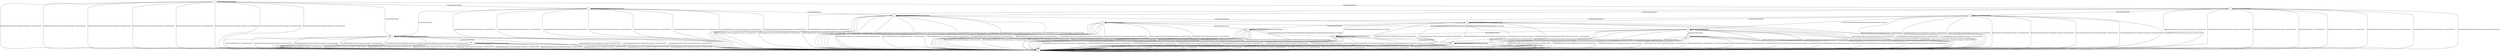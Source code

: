 digraph {
5 [color="red"]
0
1
2
3
4
6
7
8
9
10
11
12
13
14
5 -> 14 [label="ApplicationData/Alert Fatal (Unexpected message) & ConnectionClosed"]
5 -> 5 [label="ApplicationDataEmpty/Empty"]
5 -> 14 [label="CertificateRequest/Alert Fatal (Unexpected message) & ConnectionClosed"]
5 -> 14 [label="ChangeCipherSpec/Alert Fatal (Unexpected message) & ConnectionClosed"]
5 -> 14 [label="EmptyCertificate/Alert Fatal (Unexpected message) & ConnectionClosed"]
5 -> 14 [label="Finished/Alert Fatal (Unexpected message) & ConnectionClosed"]
5 -> 4 [label="HeartbeatRequest/Empty"]
5 -> 14 [label="HeartbeatResponse/Alert Fatal (Unexpected message) & ConnectionClosed"]
5 -> 14 [label="ServerCertificate/Alert Fatal (Unexpected message) & ConnectionClosed"]
5 -> 7 [label="ServerHelloDHE/Empty"]
5 -> 14 [label="ServerHelloDone/Alert Fatal (Unexpected message) & ConnectionClosed"]
5 -> 9 [label="ServerHelloRSA/Empty"]
0 -> 14 [label="ApplicationData/Alert Fatal (Unexpected message) & ConnectionClosed"]
0 -> 0 [label="ApplicationDataEmpty/Empty"]
0 -> 14 [label="CertificateRequest/Alert Fatal (Unexpected message) & ConnectionClosed"]
0 -> 14 [label="ChangeCipherSpec/Alert Fatal (Unexpected message) & ConnectionClosed"]
0 -> 14 [label="EmptyCertificate/Alert Fatal (Unexpected message) & ConnectionClosed"]
0 -> 14 [label="Finished/Alert Fatal (Internal error) & ConnectionClosed"]
0 -> 0 [label="HeartbeatRequest/Empty"]
0 -> 14 [label="HeartbeatResponse/Alert Fatal (Unexpected message) & ConnectionClosed"]
0 -> 14 [label="ServerCertificate/Alert Fatal (Unexpected message) & ConnectionClosed"]
0 -> 14 [label="ServerHelloDHE/Alert Fatal (Unexpected message) & ConnectionClosed"]
0 -> 14 [label="ServerHelloDone/Alert Fatal (Unexpected message) & ConnectionClosed"]
0 -> 14 [label="ServerHelloRSA/Alert Fatal (Unexpected message) & ConnectionClosed"]
1 -> 14 [label="ApplicationData/Alert Fatal (Unexpected message) & ConnectionClosed"]
1 -> 1 [label="ApplicationDataEmpty/Empty"]
1 -> 14 [label="CertificateRequest/Alert Fatal (Unexpected message) & ConnectionClosed"]
1 -> 14 [label="ChangeCipherSpec/Alert Fatal (Unexpected message) & ConnectionClosed"]
1 -> 14 [label="EmptyCertificate/Alert Fatal (Unexpected message) & ConnectionClosed"]
1 -> 14 [label="Finished/Alert Fatal (Unexpected message) & ConnectionClosed"]
1 -> 1 [label="HeartbeatRequest/Empty"]
1 -> 14 [label="HeartbeatResponse/Alert Fatal (Unexpected message) & ConnectionClosed"]
1 -> 14 [label="ServerCertificate/Alert Fatal (Unexpected message) & ConnectionClosed"]
1 -> 14 [label="ServerHelloDHE/Alert Fatal (Unexpected message) & ConnectionClosed"]
1 -> 14 [label="ServerHelloDone/Alert Fatal (Unexpected message) & ConnectionClosed"]
1 -> 14 [label="ServerHelloRSA/Alert Fatal (Unexpected message) & ConnectionClosed"]
2 -> 14 [label="ApplicationData/Alert Fatal (Unexpected message) & ConnectionClosed"]
2 -> 2 [label="ApplicationDataEmpty/Empty"]
2 -> 14 [label="CertificateRequest/Alert Fatal (Unexpected message) & ConnectionClosed"]
2 -> 14 [label="ChangeCipherSpec/Alert Fatal (Unexpected message) & ConnectionClosed"]
2 -> 14 [label="EmptyCertificate/Alert Fatal (Unexpected message) & ConnectionClosed"]
2 -> 14 [label="Finished/Alert Fatal (Unexpected message) & ConnectionClosed"]
2 -> 2 [label="HeartbeatRequest/Empty"]
2 -> 14 [label="HeartbeatResponse/Alert Fatal (Unexpected message) & ConnectionClosed"]
2 -> 14 [label="ServerCertificate/Alert Fatal (Unexpected message) & ConnectionClosed"]
2 -> 14 [label="ServerHelloDHE/Alert Fatal (Unexpected message) & ConnectionClosed"]
2 -> 10 [label="ServerHelloDone/HandshakeCertificateHandshakeClientKeyExchangeHandshakeCertificateVerifyChangeCipherSpec & Finished"]
2 -> 14 [label="ServerHelloRSA/Alert Fatal (Unexpected message) & ConnectionClosed"]
3 -> 14 [label="ApplicationData/Alert Fatal (Unexpected message) & ConnectionClosed"]
3 -> 3 [label="ApplicationDataEmpty/Empty"]
3 -> 14 [label="CertificateRequest/Alert Fatal (Unexpected message) & ConnectionClosed"]
3 -> 14 [label="ChangeCipherSpec/Alert Fatal (Unexpected message) & ConnectionClosed"]
3 -> 14 [label="EmptyCertificate/Alert Fatal (Unexpected message) & ConnectionClosed"]
3 -> 14 [label="Finished/Alert Fatal (Unexpected message) & ConnectionClosed"]
3 -> 2 [label="HeartbeatRequest/Empty"]
3 -> 14 [label="HeartbeatResponse/Alert Fatal (Unexpected message) & ConnectionClosed"]
3 -> 14 [label="ServerCertificate/Alert Fatal (Unexpected message) & ConnectionClosed"]
3 -> 14 [label="ServerHelloDHE/Alert Fatal (Unexpected message) & ConnectionClosed"]
3 -> 11 [label="ServerHelloDone/HandshakeCertificateHandshakeClientKeyExchangeHandshakeCertificateVerifyChangeCipherSpec & Finished"]
3 -> 14 [label="ServerHelloRSA/Alert Fatal (Unexpected message) & ConnectionClosed"]
4 -> 14 [label="ApplicationData/Alert Fatal (Unexpected message) & ConnectionClosed"]
4 -> 4 [label="ApplicationDataEmpty/Empty"]
4 -> 14 [label="CertificateRequest/Alert Fatal (Unexpected message) & ConnectionClosed"]
4 -> 14 [label="ChangeCipherSpec/Alert Fatal (Unexpected message) & ConnectionClosed"]
4 -> 14 [label="EmptyCertificate/Alert Fatal (Unexpected message) & ConnectionClosed"]
4 -> 14 [label="Finished/Alert Fatal (Unexpected message) & ConnectionClosed"]
4 -> 4 [label="HeartbeatRequest/Empty"]
4 -> 14 [label="HeartbeatResponse/Alert Fatal (Unexpected message) & ConnectionClosed"]
4 -> 14 [label="ServerCertificate/Alert Fatal (Unexpected message) & ConnectionClosed"]
4 -> 7 [label="ServerHelloDHE/Empty"]
4 -> 14 [label="ServerHelloDone/Alert Fatal (Unexpected message) & ConnectionClosed"]
4 -> 8 [label="ServerHelloRSA/Empty"]
6 -> 14 [label="ApplicationData/Alert Fatal (Unexpected message) & ConnectionClosed"]
6 -> 6 [label="ApplicationDataEmpty/Empty"]
6 -> 14 [label="CertificateRequest/Alert Fatal (Unexpected message) & ConnectionClosed"]
6 -> 14 [label="ChangeCipherSpec/Alert Fatal (Unexpected message) & ConnectionClosed"]
6 -> 14 [label="EmptyCertificate/Alert Fatal (Unexpected message) & ConnectionClosed"]
6 -> 14 [label="Finished/ApplicationData & Alert Warning (Close notify) & ConnectionClosed"]
6 -> 0 [label="HeartbeatRequest/Empty"]
6 -> 14 [label="HeartbeatResponse/Alert Fatal (Unexpected message) & ConnectionClosed"]
6 -> 14 [label="ServerCertificate/Alert Fatal (Unexpected message) & ConnectionClosed"]
6 -> 14 [label="ServerHelloDHE/Alert Fatal (Unexpected message) & ConnectionClosed"]
6 -> 14 [label="ServerHelloDone/Alert Fatal (Unexpected message) & ConnectionClosed"]
6 -> 14 [label="ServerHelloRSA/Alert Fatal (Unexpected message) & ConnectionClosed"]
7 -> 14 [label="ApplicationData/Alert Fatal (Unexpected message) & ConnectionClosed"]
7 -> 7 [label="ApplicationDataEmpty/Empty"]
7 -> 14 [label="CertificateRequest/Alert Fatal (Unexpected message) & ConnectionClosed"]
7 -> 14 [label="ChangeCipherSpec/Alert Fatal (Unexpected message) & ConnectionClosed"]
7 -> 14 [label="EmptyCertificate/Alert2.71ConnectionClosed"]
7 -> 14 [label="Finished/Alert Fatal (Unexpected message) & ConnectionClosed"]
7 -> 7 [label="HeartbeatRequest/Empty"]
7 -> 14 [label="HeartbeatResponse/Alert Fatal (Unexpected message) & ConnectionClosed"]
7 -> 1 [label="ServerCertificate/Empty"]
7 -> 14 [label="ServerHelloDHE/Alert Fatal (Unexpected message) & ConnectionClosed"]
7 -> 14 [label="ServerHelloDone/Alert Fatal (Unexpected message) & ConnectionClosed"]
7 -> 14 [label="ServerHelloRSA/Alert Fatal (Unexpected message) & ConnectionClosed"]
8 -> 14 [label="ApplicationData/Alert Fatal (Unexpected message) & ConnectionClosed"]
8 -> 8 [label="ApplicationDataEmpty/Empty"]
8 -> 14 [label="CertificateRequest/Alert Fatal (Unexpected message) & ConnectionClosed"]
8 -> 14 [label="ChangeCipherSpec/Alert Fatal (Unexpected message) & ConnectionClosed"]
8 -> 14 [label="EmptyCertificate/Alert2.71ConnectionClosed"]
8 -> 14 [label="Finished/Alert Fatal (Unexpected message) & ConnectionClosed"]
8 -> 8 [label="HeartbeatRequest/Empty"]
8 -> 14 [label="HeartbeatResponse/Alert Fatal (Unexpected message) & ConnectionClosed"]
8 -> 12 [label="ServerCertificate/Empty"]
8 -> 14 [label="ServerHelloDHE/Alert Fatal (Unexpected message) & ConnectionClosed"]
8 -> 14 [label="ServerHelloDone/Alert Fatal (Unexpected message) & ConnectionClosed"]
8 -> 14 [label="ServerHelloRSA/Alert Fatal (Unexpected message) & ConnectionClosed"]
9 -> 14 [label="ApplicationData/Alert Fatal (Unexpected message) & ConnectionClosed"]
9 -> 9 [label="ApplicationDataEmpty/Empty"]
9 -> 14 [label="CertificateRequest/Alert Fatal (Unexpected message) & ConnectionClosed"]
9 -> 14 [label="ChangeCipherSpec/Alert Fatal (Unexpected message) & ConnectionClosed"]
9 -> 14 [label="EmptyCertificate/Alert2.71ConnectionClosed"]
9 -> 14 [label="Finished/Alert Fatal (Unexpected message) & ConnectionClosed"]
9 -> 8 [label="HeartbeatRequest/Empty"]
9 -> 14 [label="HeartbeatResponse/Alert Fatal (Unexpected message) & ConnectionClosed"]
9 -> 13 [label="ServerCertificate/Empty"]
9 -> 14 [label="ServerHelloDHE/Alert Fatal (Unexpected message) & ConnectionClosed"]
9 -> 14 [label="ServerHelloDone/Alert Fatal (Unexpected message) & ConnectionClosed"]
9 -> 14 [label="ServerHelloRSA/Alert Fatal (Unexpected message) & ConnectionClosed"]
10 -> 14 [label="ApplicationData/Alert Fatal (Unexpected message) & ConnectionClosed"]
10 -> 10 [label="ApplicationDataEmpty/Empty"]
10 -> 14 [label="CertificateRequest/Alert Fatal (Unexpected message) & ConnectionClosed"]
10 -> 0 [label="ChangeCipherSpec/Empty"]
10 -> 14 [label="EmptyCertificate/Alert Fatal (Unexpected message) & ConnectionClosed"]
10 -> 14 [label="Finished/Alert Fatal (Unexpected message) & ConnectionClosed"]
10 -> 10 [label="HeartbeatRequest/Empty"]
10 -> 14 [label="HeartbeatResponse/Alert Fatal (Unexpected message) & ConnectionClosed"]
10 -> 14 [label="ServerCertificate/Alert Fatal (Unexpected message) & ConnectionClosed"]
10 -> 14 [label="ServerHelloDHE/Alert Fatal (Unexpected message) & ConnectionClosed"]
10 -> 14 [label="ServerHelloDone/Alert Fatal (Unexpected message) & ConnectionClosed"]
10 -> 14 [label="ServerHelloRSA/Alert Fatal (Unexpected message) & ConnectionClosed"]
11 -> 14 [label="ApplicationData/Alert Fatal (Unexpected message) & ConnectionClosed"]
11 -> 11 [label="ApplicationDataEmpty/Empty"]
11 -> 14 [label="CertificateRequest/Alert Fatal (Unexpected message) & ConnectionClosed"]
11 -> 6 [label="ChangeCipherSpec/Empty"]
11 -> 14 [label="EmptyCertificate/Alert Fatal (Unexpected message) & ConnectionClosed"]
11 -> 14 [label="Finished/Alert Fatal (Unexpected message) & ConnectionClosed"]
11 -> 10 [label="HeartbeatRequest/Empty"]
11 -> 14 [label="HeartbeatResponse/Alert Fatal (Unexpected message) & ConnectionClosed"]
11 -> 14 [label="ServerCertificate/Alert Fatal (Unexpected message) & ConnectionClosed"]
11 -> 14 [label="ServerHelloDHE/Alert Fatal (Unexpected message) & ConnectionClosed"]
11 -> 14 [label="ServerHelloDone/Alert Fatal (Unexpected message) & ConnectionClosed"]
11 -> 14 [label="ServerHelloRSA/Alert Fatal (Unexpected message) & ConnectionClosed"]
12 -> 14 [label="ApplicationData/Alert Fatal (Unexpected message) & ConnectionClosed"]
12 -> 12 [label="ApplicationDataEmpty/Empty"]
12 -> 2 [label="CertificateRequest/Empty"]
12 -> 14 [label="ChangeCipherSpec/Alert Fatal (Unexpected message) & ConnectionClosed"]
12 -> 14 [label="EmptyCertificate/Alert Fatal (Unexpected message) & ConnectionClosed"]
12 -> 14 [label="Finished/Alert Fatal (Unexpected message) & ConnectionClosed"]
12 -> 12 [label="HeartbeatRequest/Empty"]
12 -> 14 [label="HeartbeatResponse/Alert Fatal (Unexpected message) & ConnectionClosed"]
12 -> 14 [label="ServerCertificate/Alert Fatal (Unexpected message) & ConnectionClosed"]
12 -> 14 [label="ServerHelloDHE/Alert Fatal (Unexpected message) & ConnectionClosed"]
12 -> 10 [label="ServerHelloDone/HandshakeClientKeyExchangeChangeCipherSpec & Finished"]
12 -> 14 [label="ServerHelloRSA/Alert Fatal (Unexpected message) & ConnectionClosed"]
13 -> 14 [label="ApplicationData/Alert Fatal (Unexpected message) & ConnectionClosed"]
13 -> 13 [label="ApplicationDataEmpty/Empty"]
13 -> 3 [label="CertificateRequest/Empty"]
13 -> 14 [label="ChangeCipherSpec/Alert Fatal (Unexpected message) & ConnectionClosed"]
13 -> 14 [label="EmptyCertificate/Alert Fatal (Unexpected message) & ConnectionClosed"]
13 -> 14 [label="Finished/Alert Fatal (Unexpected message) & ConnectionClosed"]
13 -> 12 [label="HeartbeatRequest/Empty"]
13 -> 14 [label="HeartbeatResponse/Alert Fatal (Unexpected message) & ConnectionClosed"]
13 -> 14 [label="ServerCertificate/Alert Fatal (Unexpected message) & ConnectionClosed"]
13 -> 14 [label="ServerHelloDHE/Alert Fatal (Unexpected message) & ConnectionClosed"]
13 -> 11 [label="ServerHelloDone/HandshakeClientKeyExchangeChangeCipherSpec & Finished"]
13 -> 14 [label="ServerHelloRSA/Alert Fatal (Unexpected message) & ConnectionClosed"]
14 -> 14 [label="ApplicationData/ConnectionClosed"]
14 -> 14 [label="ApplicationDataEmpty/ConnectionClosed"]
14 -> 14 [label="CertificateRequest/ConnectionClosed"]
14 -> 14 [label="ChangeCipherSpec/ConnectionClosed"]
14 -> 14 [label="EmptyCertificate/ConnectionClosed"]
14 -> 14 [label="Finished/ConnectionClosed"]
14 -> 14 [label="HeartbeatRequest/ConnectionClosed"]
14 -> 14 [label="HeartbeatResponse/ConnectionClosed"]
14 -> 14 [label="ServerCertificate/ConnectionClosed"]
14 -> 14 [label="ServerHelloDHE/ConnectionClosed"]
14 -> 14 [label="ServerHelloDone/ConnectionClosed"]
14 -> 14 [label="ServerHelloRSA/ConnectionClosed"]
}
